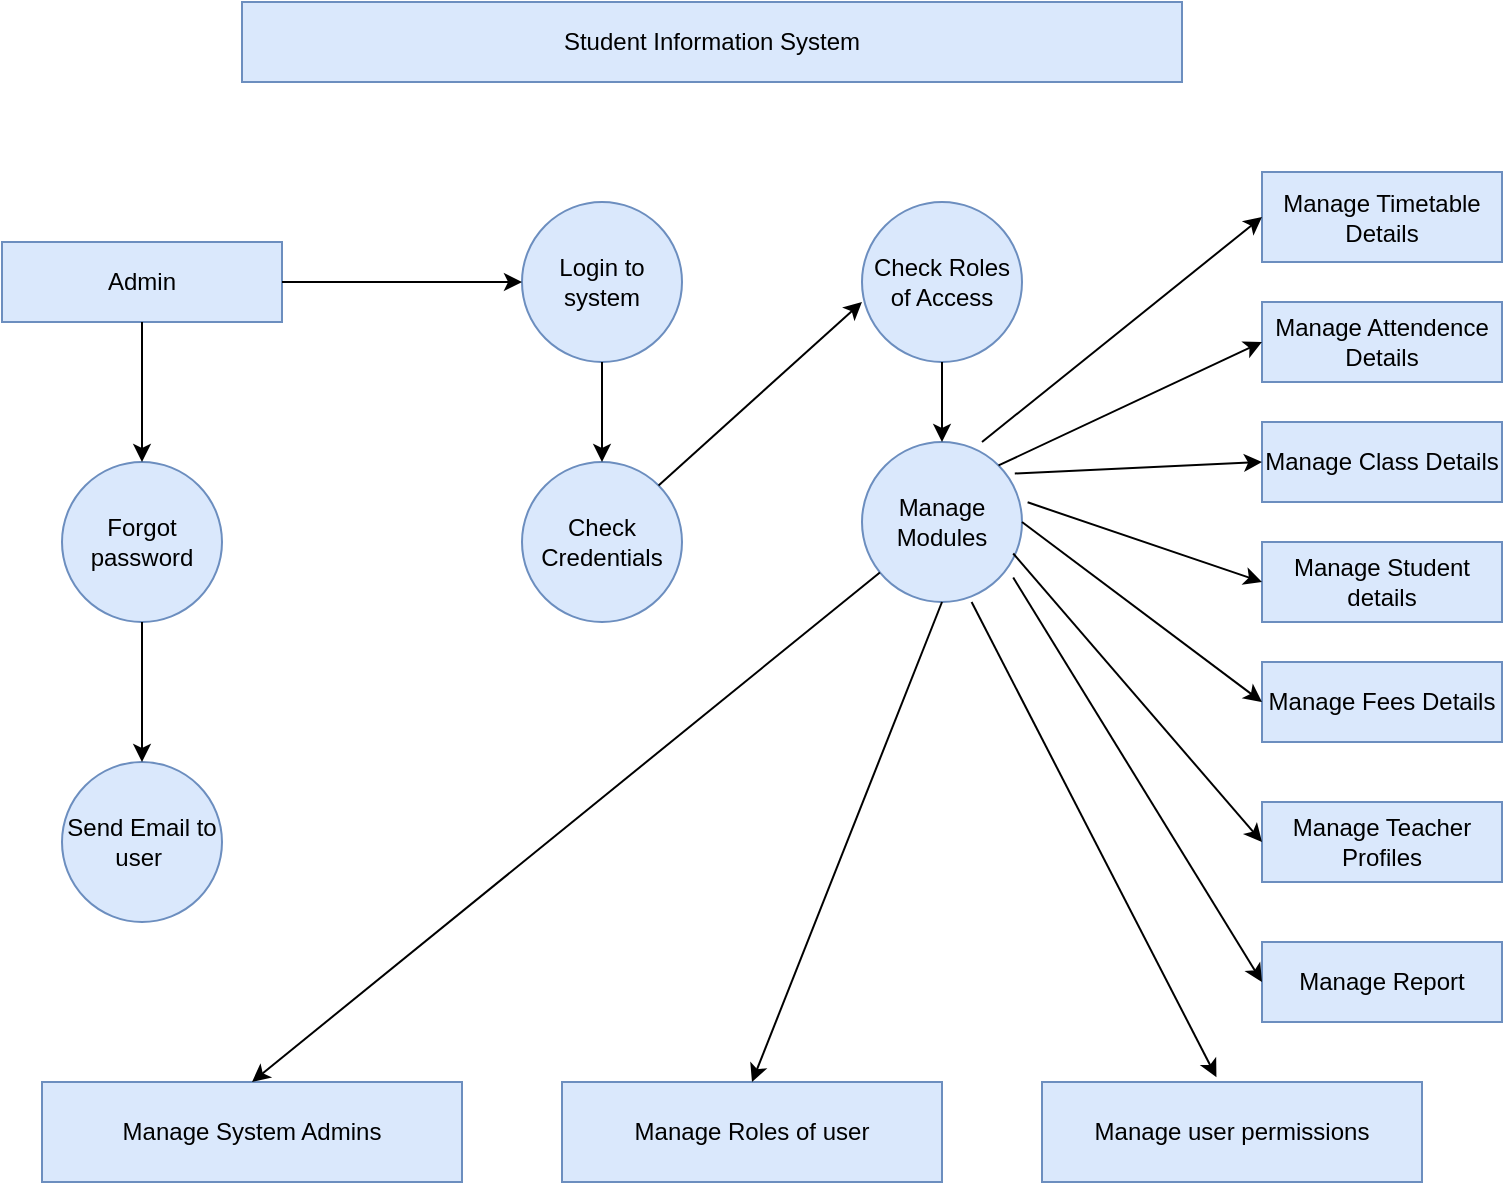 <mxfile version="28.2.0">
  <diagram name="Page-1" id="tE29j0HYexJiNv7hIGCo">
    <mxGraphModel dx="1261" dy="596" grid="1" gridSize="10" guides="1" tooltips="1" connect="1" arrows="1" fold="1" page="1" pageScale="1" pageWidth="850" pageHeight="1100" background="none" math="0" shadow="0">
      <root>
        <mxCell id="0" />
        <mxCell id="1" parent="0" />
        <mxCell id="OQ_N5VLlgdGJm1cNIZ0K-4" value="Student Information System" style="rounded=0;whiteSpace=wrap;html=1;fillColor=#dae8fc;strokeColor=#6c8ebf;" vertex="1" parent="1">
          <mxGeometry x="170" y="30" width="470" height="40" as="geometry" />
        </mxCell>
        <mxCell id="OQ_N5VLlgdGJm1cNIZ0K-7" value="Admin" style="rounded=0;whiteSpace=wrap;html=1;fillColor=#dae8fc;strokeColor=#6c8ebf;" vertex="1" parent="1">
          <mxGeometry x="50" y="150" width="140" height="40" as="geometry" />
        </mxCell>
        <mxCell id="OQ_N5VLlgdGJm1cNIZ0K-8" value="Forgot password" style="ellipse;whiteSpace=wrap;html=1;aspect=fixed;fillColor=#dae8fc;strokeColor=#6c8ebf;" vertex="1" parent="1">
          <mxGeometry x="80" y="260" width="80" height="80" as="geometry" />
        </mxCell>
        <mxCell id="OQ_N5VLlgdGJm1cNIZ0K-9" value="Send Email to user&amp;nbsp;" style="ellipse;whiteSpace=wrap;html=1;aspect=fixed;fillColor=#dae8fc;strokeColor=#6c8ebf;" vertex="1" parent="1">
          <mxGeometry x="80" y="410" width="80" height="80" as="geometry" />
        </mxCell>
        <mxCell id="OQ_N5VLlgdGJm1cNIZ0K-10" value="Login to system" style="ellipse;whiteSpace=wrap;html=1;aspect=fixed;fillColor=#dae8fc;strokeColor=#6c8ebf;" vertex="1" parent="1">
          <mxGeometry x="310" y="130" width="80" height="80" as="geometry" />
        </mxCell>
        <mxCell id="OQ_N5VLlgdGJm1cNIZ0K-11" value="Check Credentials" style="ellipse;whiteSpace=wrap;html=1;aspect=fixed;fillColor=#dae8fc;strokeColor=#6c8ebf;" vertex="1" parent="1">
          <mxGeometry x="310" y="260" width="80" height="80" as="geometry" />
        </mxCell>
        <mxCell id="OQ_N5VLlgdGJm1cNIZ0K-13" value="Check Roles of Access" style="ellipse;whiteSpace=wrap;html=1;aspect=fixed;fillColor=#dae8fc;strokeColor=#6c8ebf;" vertex="1" parent="1">
          <mxGeometry x="480" y="130" width="80" height="80" as="geometry" />
        </mxCell>
        <mxCell id="OQ_N5VLlgdGJm1cNIZ0K-14" value="Manage Modules" style="ellipse;whiteSpace=wrap;html=1;aspect=fixed;fillColor=#dae8fc;strokeColor=#6c8ebf;" vertex="1" parent="1">
          <mxGeometry x="480" y="250" width="80" height="80" as="geometry" />
        </mxCell>
        <mxCell id="OQ_N5VLlgdGJm1cNIZ0K-15" value="Manage Timetable Details" style="rounded=0;whiteSpace=wrap;html=1;fillColor=#dae8fc;strokeColor=#6c8ebf;" vertex="1" parent="1">
          <mxGeometry x="680" y="115" width="120" height="45" as="geometry" />
        </mxCell>
        <mxCell id="OQ_N5VLlgdGJm1cNIZ0K-16" value="Manage Attendence Details" style="rounded=0;whiteSpace=wrap;html=1;fillColor=#dae8fc;strokeColor=#6c8ebf;" vertex="1" parent="1">
          <mxGeometry x="680" y="180" width="120" height="40" as="geometry" />
        </mxCell>
        <mxCell id="OQ_N5VLlgdGJm1cNIZ0K-17" value="Manage Class Details" style="rounded=0;whiteSpace=wrap;html=1;fillColor=#dae8fc;strokeColor=#6c8ebf;" vertex="1" parent="1">
          <mxGeometry x="680" y="240" width="120" height="40" as="geometry" />
        </mxCell>
        <mxCell id="OQ_N5VLlgdGJm1cNIZ0K-18" value="Manage Student details" style="rounded=0;whiteSpace=wrap;html=1;fillColor=#dae8fc;strokeColor=#6c8ebf;" vertex="1" parent="1">
          <mxGeometry x="680" y="300" width="120" height="40" as="geometry" />
        </mxCell>
        <mxCell id="OQ_N5VLlgdGJm1cNIZ0K-19" value="Manage Fees Details" style="rounded=0;whiteSpace=wrap;html=1;fillColor=#dae8fc;strokeColor=#6c8ebf;" vertex="1" parent="1">
          <mxGeometry x="680" y="360" width="120" height="40" as="geometry" />
        </mxCell>
        <mxCell id="OQ_N5VLlgdGJm1cNIZ0K-20" value="Manage Teacher Profiles" style="rounded=0;whiteSpace=wrap;html=1;fillColor=#dae8fc;strokeColor=#6c8ebf;" vertex="1" parent="1">
          <mxGeometry x="680" y="430" width="120" height="40" as="geometry" />
        </mxCell>
        <mxCell id="OQ_N5VLlgdGJm1cNIZ0K-21" value="Manage Report" style="rounded=0;whiteSpace=wrap;html=1;fillColor=#dae8fc;strokeColor=#6c8ebf;" vertex="1" parent="1">
          <mxGeometry x="680" y="500" width="120" height="40" as="geometry" />
        </mxCell>
        <mxCell id="OQ_N5VLlgdGJm1cNIZ0K-23" value="Manage user permissions" style="rounded=0;whiteSpace=wrap;html=1;fillColor=#dae8fc;strokeColor=#6c8ebf;" vertex="1" parent="1">
          <mxGeometry x="570" y="570" width="190" height="50" as="geometry" />
        </mxCell>
        <mxCell id="OQ_N5VLlgdGJm1cNIZ0K-24" value="Manage Roles of user" style="rounded=0;whiteSpace=wrap;html=1;fillColor=#dae8fc;strokeColor=#6c8ebf;" vertex="1" parent="1">
          <mxGeometry x="330" y="570" width="190" height="50" as="geometry" />
        </mxCell>
        <mxCell id="OQ_N5VLlgdGJm1cNIZ0K-25" value="Manage System Admins" style="rounded=0;whiteSpace=wrap;html=1;fillColor=#dae8fc;strokeColor=#6c8ebf;" vertex="1" parent="1">
          <mxGeometry x="70" y="570" width="210" height="50" as="geometry" />
        </mxCell>
        <mxCell id="OQ_N5VLlgdGJm1cNIZ0K-28" value="" style="endArrow=classic;html=1;rounded=0;exitX=1;exitY=0.5;exitDx=0;exitDy=0;entryX=0;entryY=0.5;entryDx=0;entryDy=0;" edge="1" parent="1" source="OQ_N5VLlgdGJm1cNIZ0K-7" target="OQ_N5VLlgdGJm1cNIZ0K-10">
          <mxGeometry width="50" height="50" relative="1" as="geometry">
            <mxPoint x="410" y="240" as="sourcePoint" />
            <mxPoint x="460" y="190" as="targetPoint" />
          </mxGeometry>
        </mxCell>
        <mxCell id="OQ_N5VLlgdGJm1cNIZ0K-29" value="" style="endArrow=classic;html=1;rounded=0;" edge="1" parent="1">
          <mxGeometry width="50" height="50" relative="1" as="geometry">
            <mxPoint x="180" y="190" as="sourcePoint" />
            <mxPoint x="180" y="190" as="targetPoint" />
          </mxGeometry>
        </mxCell>
        <mxCell id="OQ_N5VLlgdGJm1cNIZ0K-32" value="" style="endArrow=classic;html=1;rounded=0;exitX=0.5;exitY=1;exitDx=0;exitDy=0;" edge="1" parent="1" source="OQ_N5VLlgdGJm1cNIZ0K-7" target="OQ_N5VLlgdGJm1cNIZ0K-8">
          <mxGeometry width="50" height="50" relative="1" as="geometry">
            <mxPoint x="410" y="240" as="sourcePoint" />
            <mxPoint x="460" y="190" as="targetPoint" />
          </mxGeometry>
        </mxCell>
        <mxCell id="OQ_N5VLlgdGJm1cNIZ0K-33" style="edgeStyle=orthogonalEdgeStyle;rounded=0;orthogonalLoop=1;jettySize=auto;html=1;exitX=0.5;exitY=1;exitDx=0;exitDy=0;" edge="1" parent="1" source="OQ_N5VLlgdGJm1cNIZ0K-8" target="OQ_N5VLlgdGJm1cNIZ0K-8">
          <mxGeometry relative="1" as="geometry" />
        </mxCell>
        <mxCell id="OQ_N5VLlgdGJm1cNIZ0K-36" value="" style="endArrow=classic;html=1;rounded=0;entryX=0.5;entryY=0;entryDx=0;entryDy=0;" edge="1" parent="1" target="OQ_N5VLlgdGJm1cNIZ0K-9">
          <mxGeometry width="50" height="50" relative="1" as="geometry">
            <mxPoint x="120" y="340" as="sourcePoint" />
            <mxPoint x="460" y="450" as="targetPoint" />
          </mxGeometry>
        </mxCell>
        <mxCell id="OQ_N5VLlgdGJm1cNIZ0K-37" value="" style="endArrow=classic;html=1;rounded=0;exitX=0.5;exitY=1;exitDx=0;exitDy=0;entryX=0.5;entryY=0;entryDx=0;entryDy=0;" edge="1" parent="1" source="OQ_N5VLlgdGJm1cNIZ0K-10" target="OQ_N5VLlgdGJm1cNIZ0K-11">
          <mxGeometry width="50" height="50" relative="1" as="geometry">
            <mxPoint x="410" y="350" as="sourcePoint" />
            <mxPoint x="460" y="300" as="targetPoint" />
          </mxGeometry>
        </mxCell>
        <mxCell id="OQ_N5VLlgdGJm1cNIZ0K-38" value="" style="endArrow=classic;html=1;rounded=0;exitX=1;exitY=0;exitDx=0;exitDy=0;entryX=0;entryY=0.625;entryDx=0;entryDy=0;entryPerimeter=0;" edge="1" parent="1" source="OQ_N5VLlgdGJm1cNIZ0K-11" target="OQ_N5VLlgdGJm1cNIZ0K-13">
          <mxGeometry width="50" height="50" relative="1" as="geometry">
            <mxPoint x="410" y="350" as="sourcePoint" />
            <mxPoint x="460" y="300" as="targetPoint" />
          </mxGeometry>
        </mxCell>
        <mxCell id="OQ_N5VLlgdGJm1cNIZ0K-39" value="" style="endArrow=classic;html=1;rounded=0;exitX=0.5;exitY=1;exitDx=0;exitDy=0;entryX=0.5;entryY=0;entryDx=0;entryDy=0;" edge="1" parent="1" source="OQ_N5VLlgdGJm1cNIZ0K-13" target="OQ_N5VLlgdGJm1cNIZ0K-14">
          <mxGeometry width="50" height="50" relative="1" as="geometry">
            <mxPoint x="410" y="350" as="sourcePoint" />
            <mxPoint x="460" y="300" as="targetPoint" />
          </mxGeometry>
        </mxCell>
        <mxCell id="OQ_N5VLlgdGJm1cNIZ0K-41" value="" style="endArrow=classic;html=1;rounded=0;entryX=0;entryY=0.5;entryDx=0;entryDy=0;" edge="1" parent="1" target="OQ_N5VLlgdGJm1cNIZ0K-15">
          <mxGeometry width="50" height="50" relative="1" as="geometry">
            <mxPoint x="540" y="250" as="sourcePoint" />
            <mxPoint x="460" y="300" as="targetPoint" />
          </mxGeometry>
        </mxCell>
        <mxCell id="OQ_N5VLlgdGJm1cNIZ0K-42" value="" style="endArrow=classic;html=1;rounded=0;entryX=0;entryY=0.5;entryDx=0;entryDy=0;exitX=1;exitY=0;exitDx=0;exitDy=0;" edge="1" parent="1" source="OQ_N5VLlgdGJm1cNIZ0K-14" target="OQ_N5VLlgdGJm1cNIZ0K-16">
          <mxGeometry width="50" height="50" relative="1" as="geometry">
            <mxPoint x="410" y="350" as="sourcePoint" />
            <mxPoint x="460" y="300" as="targetPoint" />
          </mxGeometry>
        </mxCell>
        <mxCell id="OQ_N5VLlgdGJm1cNIZ0K-43" value="" style="endArrow=classic;html=1;rounded=0;entryX=0;entryY=0.5;entryDx=0;entryDy=0;exitX=0.955;exitY=0.197;exitDx=0;exitDy=0;exitPerimeter=0;" edge="1" parent="1" source="OQ_N5VLlgdGJm1cNIZ0K-14" target="OQ_N5VLlgdGJm1cNIZ0K-17">
          <mxGeometry width="50" height="50" relative="1" as="geometry">
            <mxPoint x="410" y="350" as="sourcePoint" />
            <mxPoint x="460" y="300" as="targetPoint" />
          </mxGeometry>
        </mxCell>
        <mxCell id="OQ_N5VLlgdGJm1cNIZ0K-45" value="" style="endArrow=classic;html=1;rounded=0;entryX=0;entryY=0.5;entryDx=0;entryDy=0;exitX=1.035;exitY=0.377;exitDx=0;exitDy=0;exitPerimeter=0;" edge="1" parent="1" source="OQ_N5VLlgdGJm1cNIZ0K-14" target="OQ_N5VLlgdGJm1cNIZ0K-18">
          <mxGeometry width="50" height="50" relative="1" as="geometry">
            <mxPoint x="410" y="350" as="sourcePoint" />
            <mxPoint x="460" y="300" as="targetPoint" />
          </mxGeometry>
        </mxCell>
        <mxCell id="OQ_N5VLlgdGJm1cNIZ0K-46" value="" style="endArrow=classic;html=1;rounded=0;entryX=0;entryY=0.5;entryDx=0;entryDy=0;exitX=1;exitY=0.5;exitDx=0;exitDy=0;" edge="1" parent="1" source="OQ_N5VLlgdGJm1cNIZ0K-14" target="OQ_N5VLlgdGJm1cNIZ0K-19">
          <mxGeometry width="50" height="50" relative="1" as="geometry">
            <mxPoint x="410" y="350" as="sourcePoint" />
            <mxPoint x="460" y="300" as="targetPoint" />
          </mxGeometry>
        </mxCell>
        <mxCell id="OQ_N5VLlgdGJm1cNIZ0K-47" value="" style="endArrow=classic;html=1;rounded=0;entryX=0;entryY=0.5;entryDx=0;entryDy=0;exitX=0.945;exitY=0.697;exitDx=0;exitDy=0;exitPerimeter=0;" edge="1" parent="1" source="OQ_N5VLlgdGJm1cNIZ0K-14" target="OQ_N5VLlgdGJm1cNIZ0K-20">
          <mxGeometry width="50" height="50" relative="1" as="geometry">
            <mxPoint x="410" y="350" as="sourcePoint" />
            <mxPoint x="670" y="450" as="targetPoint" />
          </mxGeometry>
        </mxCell>
        <mxCell id="OQ_N5VLlgdGJm1cNIZ0K-48" value="" style="endArrow=classic;html=1;rounded=0;entryX=0;entryY=0.5;entryDx=0;entryDy=0;exitX=0.945;exitY=0.847;exitDx=0;exitDy=0;exitPerimeter=0;" edge="1" parent="1" source="OQ_N5VLlgdGJm1cNIZ0K-14" target="OQ_N5VLlgdGJm1cNIZ0K-21">
          <mxGeometry width="50" height="50" relative="1" as="geometry">
            <mxPoint x="410" y="350" as="sourcePoint" />
            <mxPoint x="460" y="300" as="targetPoint" />
          </mxGeometry>
        </mxCell>
        <mxCell id="OQ_N5VLlgdGJm1cNIZ0K-49" value="" style="endArrow=classic;html=1;rounded=0;entryX=0.459;entryY=-0.004;entryDx=0;entryDy=0;entryPerimeter=0;exitX=0.685;exitY=1.027;exitDx=0;exitDy=0;exitPerimeter=0;" edge="1" parent="1">
          <mxGeometry width="50" height="50" relative="1" as="geometry">
            <mxPoint x="534.8" y="330.0" as="sourcePoint" />
            <mxPoint x="657.21" y="567.64" as="targetPoint" />
          </mxGeometry>
        </mxCell>
        <mxCell id="OQ_N5VLlgdGJm1cNIZ0K-50" value="" style="endArrow=classic;html=1;rounded=0;exitX=0.5;exitY=1;exitDx=0;exitDy=0;entryX=0.5;entryY=0;entryDx=0;entryDy=0;" edge="1" parent="1" source="OQ_N5VLlgdGJm1cNIZ0K-14" target="OQ_N5VLlgdGJm1cNIZ0K-24">
          <mxGeometry width="50" height="50" relative="1" as="geometry">
            <mxPoint x="410" y="410" as="sourcePoint" />
            <mxPoint x="460" y="360" as="targetPoint" />
          </mxGeometry>
        </mxCell>
        <mxCell id="OQ_N5VLlgdGJm1cNIZ0K-51" value="" style="endArrow=classic;html=1;rounded=0;entryX=0.5;entryY=0;entryDx=0;entryDy=0;" edge="1" parent="1" source="OQ_N5VLlgdGJm1cNIZ0K-14" target="OQ_N5VLlgdGJm1cNIZ0K-25">
          <mxGeometry width="50" height="50" relative="1" as="geometry">
            <mxPoint x="410" y="410" as="sourcePoint" />
            <mxPoint x="460" y="360" as="targetPoint" />
          </mxGeometry>
        </mxCell>
      </root>
    </mxGraphModel>
  </diagram>
</mxfile>
